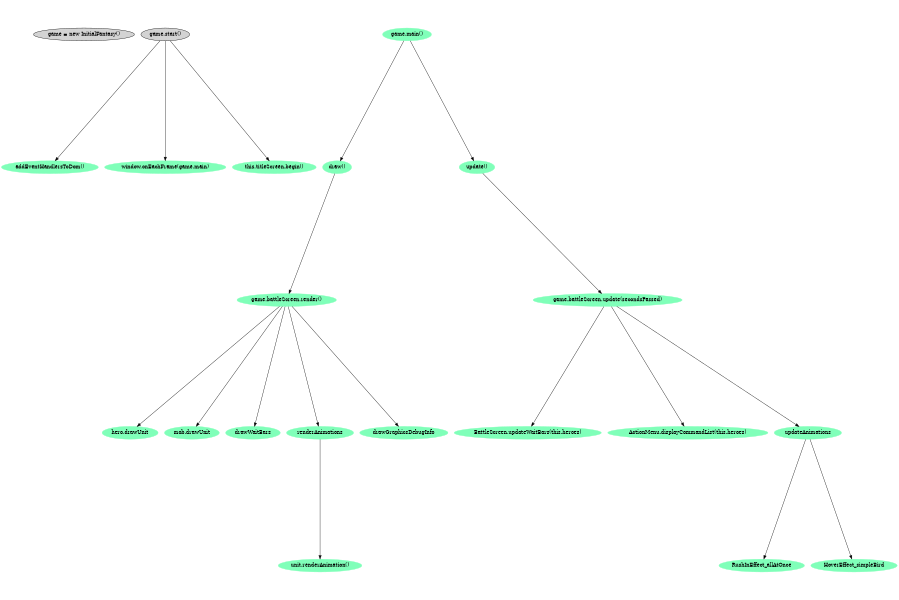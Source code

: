 # dot -Tsvg overview.gv >overview.svg

digraph prof {
	size="6,4"; ratio = fill;
	node [style=filled];
	"game = new InitialFantasy()"
	"game.start()" -> "addEventHandlersToDom()";
	"game.start()" -> "window.onEachFrame(game.main)";
	"game.start()" -> "this.titleScreen.begin()";


"addEventHandlersToDom()" [color="0.408 0.498 1.000"];
"window.onEachFrame(game.main)" [color="0.408 0.498 1.000"];
"this.titleScreen.begin()" [color="0.408 0.498 1.000"];

  node [style=filled color="0.408 0.498 1.000"];
  "game.main()" -> "draw()"
	"draw()" -> "game.battleScreen.render()"
	"game.battleScreen.render()" -> "hero.drawUnit"
	"game.battleScreen.render()" -> "mob.drawUnit"
	"game.battleScreen.render()" -> "drawWaitBars"
	"game.battleScreen.render()" -> "renderAnimations"
	"game.battleScreen.render()" -> "drawGraphicsDebugInfo"
	
	"renderAnimations" -> "unit.renderAnimation()"
	

  "game.main()" -> "update()"
  "update()" -> "game.battleScreen.update(secondsPassed)"

  "game.battleScreen.update(secondsPassed)" -> "BattleScreen.updateWaitBars(this.heroes)"
  "game.battleScreen.update(secondsPassed)" -> "ActionMenu.displayCommandList(this.heroes)"
  "game.battleScreen.update(secondsPassed)" -> "updateAnimations"

  "updateAnimations" -> "RushInEffect_allAtOnce"
  "updateAnimations" -> "HoverEffect_simpleBird"
}
